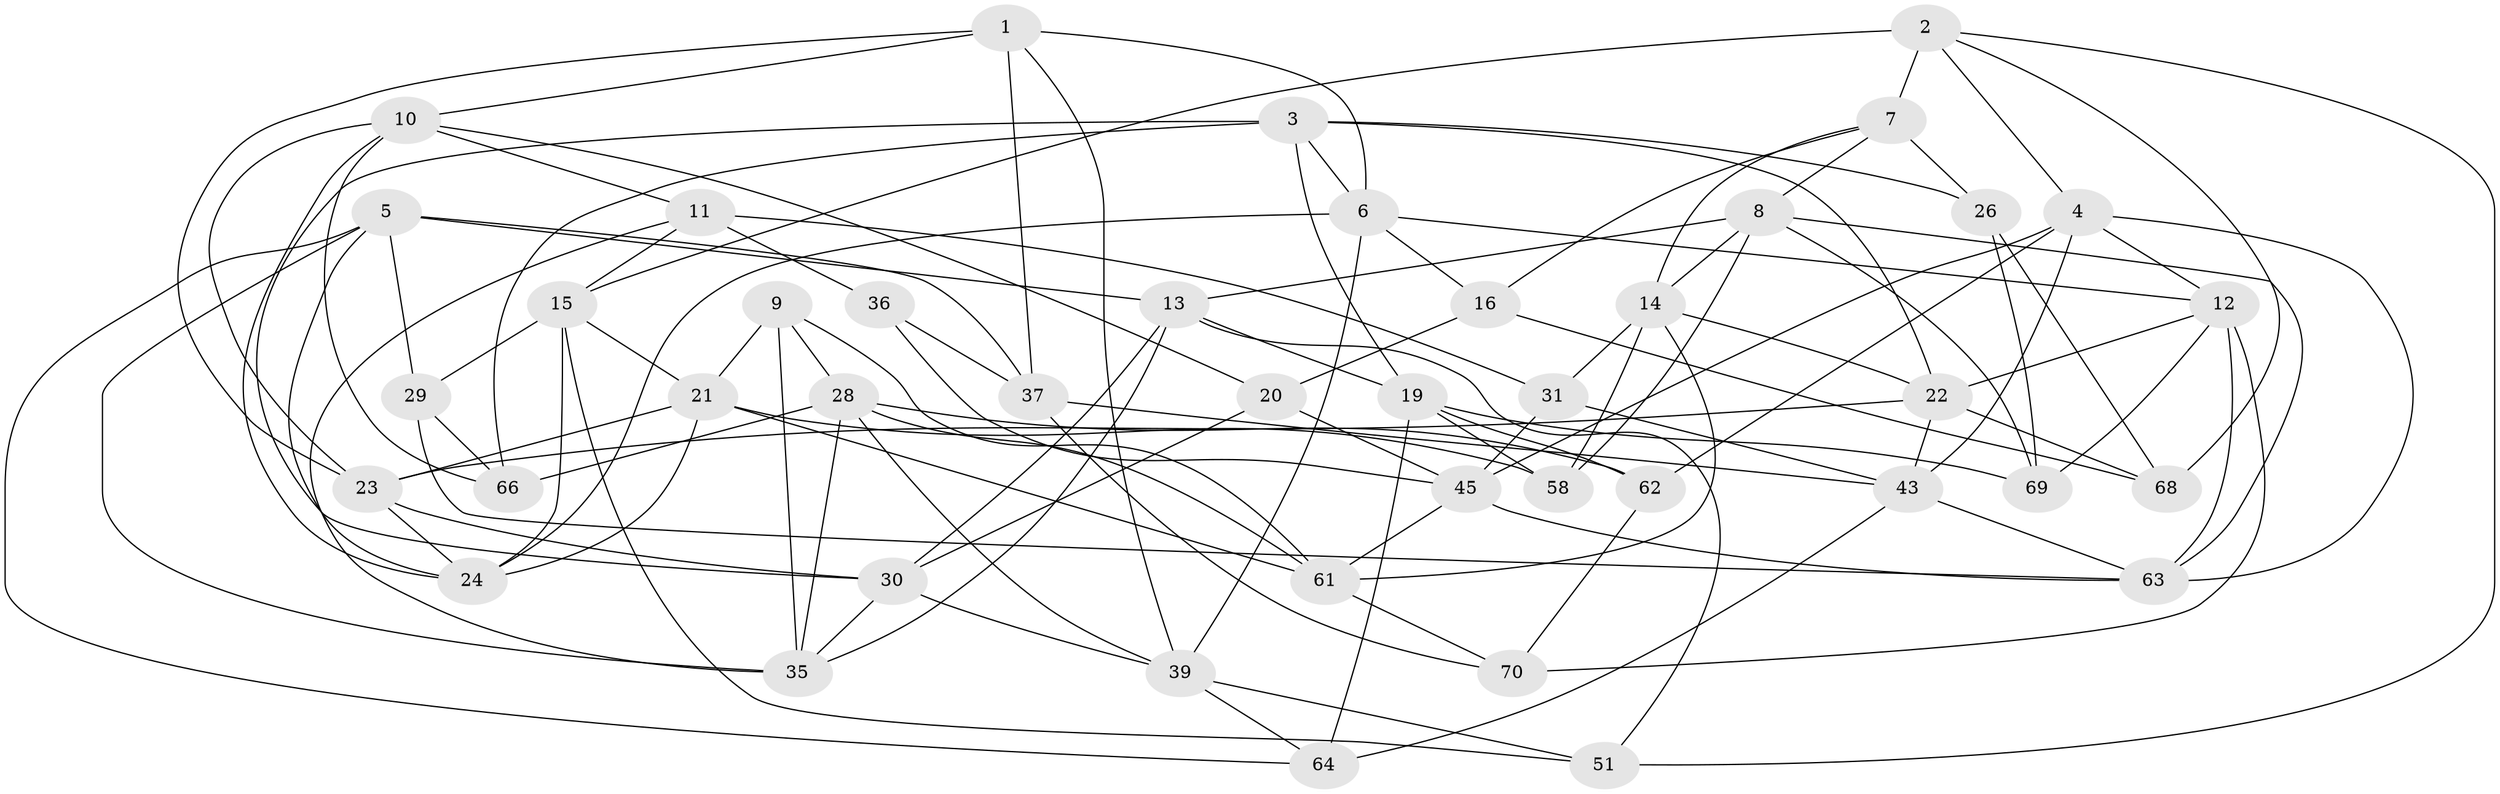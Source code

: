 // Generated by graph-tools (version 1.1) at 2025/52/02/27/25 19:52:29]
// undirected, 43 vertices, 111 edges
graph export_dot {
graph [start="1"]
  node [color=gray90,style=filled];
  1 [super="+40"];
  2 [super="+56"];
  3 [super="+38"];
  4 [super="+17"];
  5 [super="+33"];
  6 [super="+52"];
  7 [super="+57"];
  8 [super="+27"];
  9;
  10 [super="+18"];
  11 [super="+25"];
  12 [super="+49"];
  13 [super="+44"];
  14 [super="+71"];
  15 [super="+50"];
  16;
  19 [super="+34"];
  20;
  21 [super="+55"];
  22 [super="+46"];
  23 [super="+53"];
  24 [super="+41"];
  26;
  28 [super="+32"];
  29;
  30 [super="+60"];
  31;
  35 [super="+47"];
  36;
  37 [super="+54"];
  39 [super="+42"];
  43 [super="+48"];
  45 [super="+59"];
  51;
  58;
  61 [super="+67"];
  62;
  63 [super="+65"];
  64;
  66;
  68;
  69;
  70;
  1 -- 37 [weight=2];
  1 -- 6;
  1 -- 23;
  1 -- 10;
  1 -- 39;
  2 -- 51;
  2 -- 7 [weight=2];
  2 -- 68;
  2 -- 15;
  2 -- 4;
  3 -- 6;
  3 -- 22;
  3 -- 26;
  3 -- 66;
  3 -- 30;
  3 -- 19;
  4 -- 62;
  4 -- 43;
  4 -- 45;
  4 -- 12;
  4 -- 63;
  5 -- 35;
  5 -- 37;
  5 -- 13;
  5 -- 64;
  5 -- 29;
  5 -- 24;
  6 -- 39;
  6 -- 16;
  6 -- 12;
  6 -- 24;
  7 -- 8;
  7 -- 16;
  7 -- 26;
  7 -- 14;
  8 -- 69;
  8 -- 63;
  8 -- 58;
  8 -- 13;
  8 -- 14;
  9 -- 35;
  9 -- 28;
  9 -- 61;
  9 -- 21;
  10 -- 23;
  10 -- 66;
  10 -- 24;
  10 -- 11;
  10 -- 20;
  11 -- 36 [weight=2];
  11 -- 31;
  11 -- 35;
  11 -- 15;
  12 -- 69;
  12 -- 63;
  12 -- 22;
  12 -- 70;
  13 -- 35;
  13 -- 51;
  13 -- 19;
  13 -- 30;
  14 -- 58;
  14 -- 31;
  14 -- 22;
  14 -- 61;
  15 -- 29;
  15 -- 24;
  15 -- 51;
  15 -- 21;
  16 -- 20;
  16 -- 68;
  19 -- 58;
  19 -- 64;
  19 -- 62;
  19 -- 69;
  20 -- 45;
  20 -- 30;
  21 -- 24;
  21 -- 58;
  21 -- 61;
  21 -- 23;
  22 -- 68;
  22 -- 43;
  22 -- 23;
  23 -- 30;
  23 -- 24;
  26 -- 69;
  26 -- 68;
  28 -- 39;
  28 -- 35;
  28 -- 66;
  28 -- 61;
  28 -- 62;
  29 -- 66;
  29 -- 63;
  30 -- 39;
  30 -- 35;
  31 -- 45;
  31 -- 43;
  36 -- 37;
  36 -- 45;
  37 -- 70;
  37 -- 43;
  39 -- 51;
  39 -- 64;
  43 -- 64;
  43 -- 63;
  45 -- 63;
  45 -- 61;
  61 -- 70;
  62 -- 70;
}
